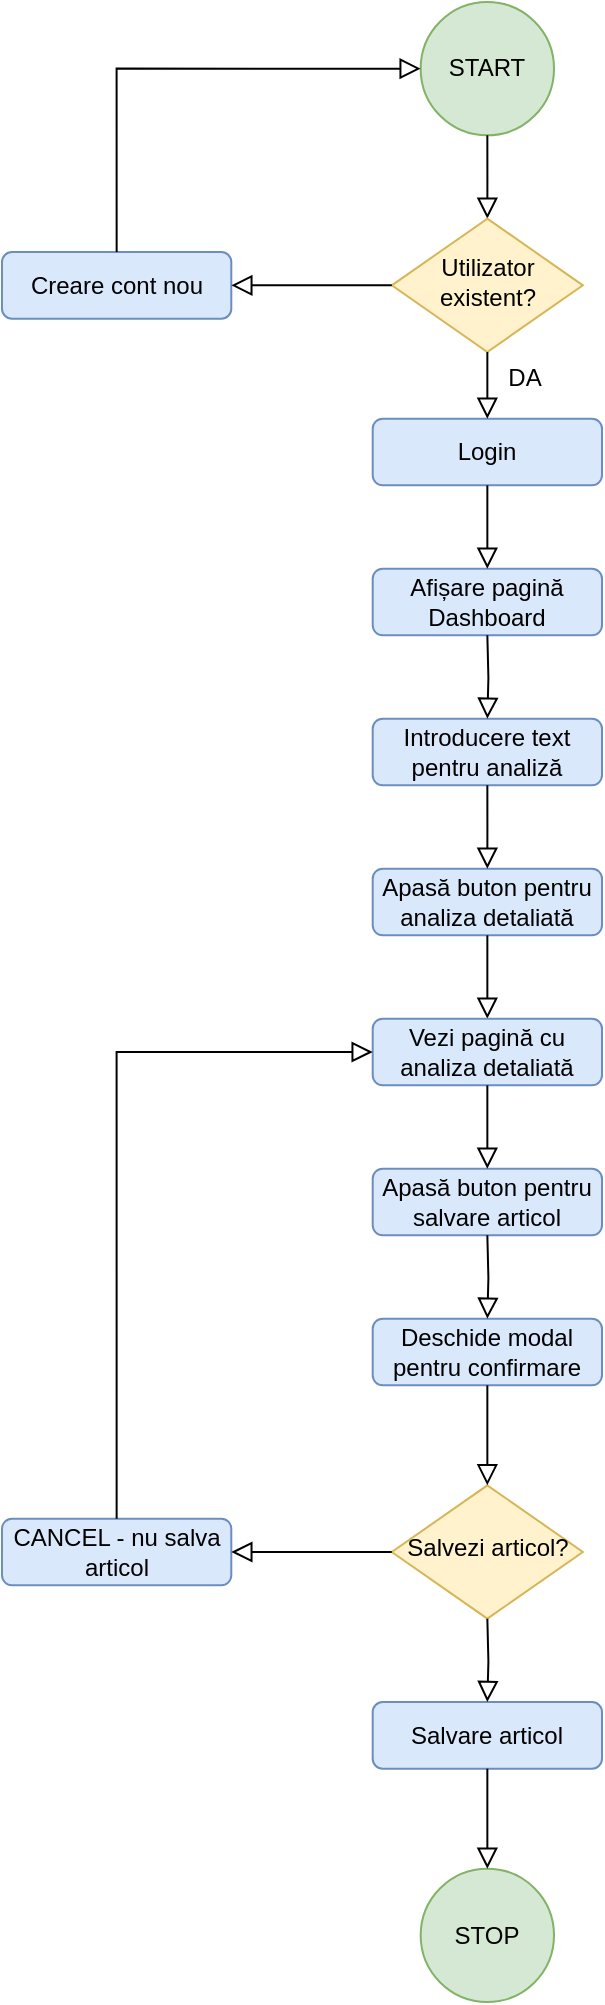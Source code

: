 <mxfile version="20.2.7" type="device"><diagram id="C5RBs43oDa-KdzZeNtuy" name="Page-1"><mxGraphModel dx="589" dy="379" grid="1" gridSize="10" guides="1" tooltips="1" connect="1" arrows="1" fold="1" page="1" pageScale="1" pageWidth="827" pageHeight="1169" math="0" shadow="0"><root><mxCell id="WIyWlLk6GJQsqaUBKTNV-0"/><mxCell id="WIyWlLk6GJQsqaUBKTNV-1" parent="WIyWlLk6GJQsqaUBKTNV-0"/><mxCell id="BJj-5AQUznMFQwph66Kg-43" value="" style="group" vertex="1" connectable="0" parent="WIyWlLk6GJQsqaUBKTNV-1"><mxGeometry x="330" y="90" width="300" height="1000" as="geometry"/></mxCell><mxCell id="WIyWlLk6GJQsqaUBKTNV-3" value="Login" style="rounded=1;whiteSpace=wrap;html=1;fontSize=12;glass=0;strokeWidth=1;shadow=0;fillColor=#dae8fc;strokeColor=#6c8ebf;" parent="BJj-5AQUznMFQwph66Kg-43" vertex="1"><mxGeometry x="185.35" y="208.333" width="114.65" height="33.333" as="geometry"/></mxCell><mxCell id="BJj-5AQUznMFQwph66Kg-0" value="START" style="ellipse;whiteSpace=wrap;html=1;aspect=fixed;fillColor=#d5e8d4;strokeColor=#82b366;" vertex="1" parent="BJj-5AQUznMFQwph66Kg-43"><mxGeometry x="209.339" width="66.667" height="66.667" as="geometry"/></mxCell><mxCell id="BJj-5AQUznMFQwph66Kg-3" value="" style="rounded=0;html=1;jettySize=auto;orthogonalLoop=1;fontSize=11;endArrow=block;endFill=0;endSize=8;strokeWidth=1;shadow=0;labelBackgroundColor=none;edgeStyle=orthogonalEdgeStyle;exitX=0.5;exitY=1;exitDx=0;exitDy=0;" edge="1" parent="BJj-5AQUznMFQwph66Kg-43" source="BJj-5AQUznMFQwph66Kg-0"><mxGeometry relative="1" as="geometry"><mxPoint x="191.083" y="216.667" as="sourcePoint"/><mxPoint x="242.675" y="108.333" as="targetPoint"/></mxGeometry></mxCell><mxCell id="BJj-5AQUznMFQwph66Kg-4" value="Afișare pagină Dashboard" style="rounded=1;whiteSpace=wrap;html=1;fontSize=12;glass=0;strokeWidth=1;shadow=0;fillColor=#dae8fc;strokeColor=#6c8ebf;" vertex="1" parent="BJj-5AQUznMFQwph66Kg-43"><mxGeometry x="185.35" y="283.333" width="114.65" height="33.333" as="geometry"/></mxCell><mxCell id="BJj-5AQUznMFQwph66Kg-5" value="" style="rounded=0;html=1;jettySize=auto;orthogonalLoop=1;fontSize=11;endArrow=block;endFill=0;endSize=8;strokeWidth=1;shadow=0;labelBackgroundColor=none;edgeStyle=orthogonalEdgeStyle;exitX=0.5;exitY=1;exitDx=0;exitDy=0;entryX=0.5;entryY=0;entryDx=0;entryDy=0;" edge="1" parent="BJj-5AQUznMFQwph66Kg-43" source="WIyWlLk6GJQsqaUBKTNV-3" target="BJj-5AQUznMFQwph66Kg-4"><mxGeometry relative="1" as="geometry"><mxPoint x="237.946" y="258.333" as="sourcePoint"/><mxPoint x="242.675" y="283.333" as="targetPoint"/></mxGeometry></mxCell><mxCell id="BJj-5AQUznMFQwph66Kg-7" value="Utilizator existent?" style="rhombus;whiteSpace=wrap;html=1;shadow=0;fontFamily=Helvetica;fontSize=12;align=center;strokeWidth=1;spacing=6;spacingTop=-4;fillColor=#fff2cc;strokeColor=#d6b656;" vertex="1" parent="BJj-5AQUznMFQwph66Kg-43"><mxGeometry x="194.904" y="108.333" width="95.541" height="66.667" as="geometry"/></mxCell><mxCell id="BJj-5AQUznMFQwph66Kg-8" value="" style="rounded=0;html=1;jettySize=auto;orthogonalLoop=1;fontSize=11;endArrow=block;endFill=0;endSize=8;strokeWidth=1;shadow=0;labelBackgroundColor=none;edgeStyle=orthogonalEdgeStyle;exitX=0.5;exitY=1;exitDx=0;exitDy=0;entryX=0.5;entryY=0;entryDx=0;entryDy=0;" edge="1" parent="BJj-5AQUznMFQwph66Kg-43" source="BJj-5AQUznMFQwph66Kg-7" target="WIyWlLk6GJQsqaUBKTNV-3"><mxGeometry relative="1" as="geometry"><mxPoint x="252.229" y="75" as="sourcePoint"/><mxPoint x="252.229" y="116.667" as="targetPoint"/></mxGeometry></mxCell><mxCell id="BJj-5AQUznMFQwph66Kg-9" value="DA" style="text;html=1;strokeColor=none;fillColor=none;align=center;verticalAlign=middle;whiteSpace=wrap;rounded=0;" vertex="1" parent="BJj-5AQUznMFQwph66Kg-43"><mxGeometry x="233.121" y="175" width="57.325" height="25" as="geometry"/></mxCell><mxCell id="BJj-5AQUznMFQwph66Kg-10" value="STOP" style="ellipse;whiteSpace=wrap;html=1;aspect=fixed;fillColor=#d5e8d4;strokeColor=#82b366;" vertex="1" parent="BJj-5AQUznMFQwph66Kg-43"><mxGeometry x="209.339" y="933.333" width="66.667" height="66.667" as="geometry"/></mxCell><mxCell id="BJj-5AQUznMFQwph66Kg-11" value="Creare cont nou" style="rounded=1;whiteSpace=wrap;html=1;fontSize=12;glass=0;strokeWidth=1;shadow=0;fillColor=#dae8fc;strokeColor=#6c8ebf;" vertex="1" parent="BJj-5AQUznMFQwph66Kg-43"><mxGeometry y="125" width="114.65" height="33.333" as="geometry"/></mxCell><mxCell id="BJj-5AQUznMFQwph66Kg-12" value="" style="rounded=0;html=1;jettySize=auto;orthogonalLoop=1;fontSize=11;endArrow=block;endFill=0;endSize=8;strokeWidth=1;shadow=0;labelBackgroundColor=none;edgeStyle=orthogonalEdgeStyle;exitX=0;exitY=0.5;exitDx=0;exitDy=0;entryX=1;entryY=0.5;entryDx=0;entryDy=0;" edge="1" parent="BJj-5AQUznMFQwph66Kg-43" source="BJj-5AQUznMFQwph66Kg-7" target="BJj-5AQUznMFQwph66Kg-11"><mxGeometry relative="1" as="geometry"><mxPoint x="252.229" y="250" as="sourcePoint"/><mxPoint x="252.229" y="291.667" as="targetPoint"/></mxGeometry></mxCell><mxCell id="BJj-5AQUznMFQwph66Kg-13" value="" style="rounded=0;html=1;jettySize=auto;orthogonalLoop=1;fontSize=11;endArrow=block;endFill=0;endSize=8;strokeWidth=1;shadow=0;labelBackgroundColor=none;edgeStyle=orthogonalEdgeStyle;exitX=0.5;exitY=0;exitDx=0;exitDy=0;entryX=0;entryY=0.5;entryDx=0;entryDy=0;" edge="1" parent="BJj-5AQUznMFQwph66Kg-43" source="BJj-5AQUznMFQwph66Kg-11" target="BJj-5AQUznMFQwph66Kg-0"><mxGeometry relative="1" as="geometry"><mxPoint x="204.459" y="150" as="sourcePoint"/><mxPoint x="124.204" y="150" as="targetPoint"/></mxGeometry></mxCell><mxCell id="BJj-5AQUznMFQwph66Kg-14" value="Introducere text pentru analiză" style="rounded=1;whiteSpace=wrap;html=1;fontSize=12;glass=0;strokeWidth=1;shadow=0;fillColor=#dae8fc;strokeColor=#6c8ebf;" vertex="1" parent="BJj-5AQUznMFQwph66Kg-43"><mxGeometry x="185.35" y="358.333" width="114.65" height="33.333" as="geometry"/></mxCell><mxCell id="BJj-5AQUznMFQwph66Kg-15" value="" style="rounded=0;html=1;jettySize=auto;orthogonalLoop=1;fontSize=11;endArrow=block;endFill=0;endSize=8;strokeWidth=1;shadow=0;labelBackgroundColor=none;edgeStyle=orthogonalEdgeStyle;exitX=0.5;exitY=1;exitDx=0;exitDy=0;entryX=0.5;entryY=0;entryDx=0;entryDy=0;" edge="1" parent="BJj-5AQUznMFQwph66Kg-43" target="BJj-5AQUznMFQwph66Kg-14"><mxGeometry relative="1" as="geometry"><mxPoint x="242.675" y="316.667" as="sourcePoint"/><mxPoint x="242.675" y="358.333" as="targetPoint"/></mxGeometry></mxCell><mxCell id="BJj-5AQUznMFQwph66Kg-16" value="Apasă buton pentru analiza detaliată" style="rounded=1;whiteSpace=wrap;html=1;fontSize=12;glass=0;strokeWidth=1;shadow=0;fillColor=#dae8fc;strokeColor=#6c8ebf;" vertex="1" parent="BJj-5AQUznMFQwph66Kg-43"><mxGeometry x="185.35" y="433.333" width="114.65" height="33.333" as="geometry"/></mxCell><mxCell id="BJj-5AQUznMFQwph66Kg-20" value="" style="rounded=0;html=1;jettySize=auto;orthogonalLoop=1;fontSize=11;endArrow=block;endFill=0;endSize=8;strokeWidth=1;shadow=0;labelBackgroundColor=none;edgeStyle=orthogonalEdgeStyle;exitX=0.5;exitY=1;exitDx=0;exitDy=0;entryX=0.5;entryY=0;entryDx=0;entryDy=0;" edge="1" parent="BJj-5AQUznMFQwph66Kg-43"><mxGeometry relative="1" as="geometry"><mxPoint x="242.675" y="466.667" as="sourcePoint"/><mxPoint x="242.675" y="508.333" as="targetPoint"/></mxGeometry></mxCell><mxCell id="BJj-5AQUznMFQwph66Kg-25" value="" style="rounded=0;html=1;jettySize=auto;orthogonalLoop=1;fontSize=11;endArrow=block;endFill=0;endSize=8;strokeWidth=1;shadow=0;labelBackgroundColor=none;edgeStyle=orthogonalEdgeStyle;exitX=0.5;exitY=1;exitDx=0;exitDy=0;" edge="1" parent="BJj-5AQUznMFQwph66Kg-43" source="BJj-5AQUznMFQwph66Kg-14"><mxGeometry relative="1" as="geometry"><mxPoint x="252.229" y="475" as="sourcePoint"/><mxPoint x="242.675" y="433.333" as="targetPoint"/></mxGeometry></mxCell><mxCell id="BJj-5AQUznMFQwph66Kg-28" value="Apasă buton pentru salvare articol" style="rounded=1;whiteSpace=wrap;html=1;fontSize=12;glass=0;strokeWidth=1;shadow=0;fillColor=#dae8fc;strokeColor=#6c8ebf;" vertex="1" parent="BJj-5AQUznMFQwph66Kg-43"><mxGeometry x="185.35" y="583.333" width="114.65" height="33.333" as="geometry"/></mxCell><mxCell id="BJj-5AQUznMFQwph66Kg-29" value="Deschide modal pentru confirmare" style="rounded=1;whiteSpace=wrap;html=1;fontSize=12;glass=0;strokeWidth=1;shadow=0;fillColor=#dae8fc;strokeColor=#6c8ebf;" vertex="1" parent="BJj-5AQUznMFQwph66Kg-43"><mxGeometry x="185.35" y="658.333" width="114.65" height="33.333" as="geometry"/></mxCell><mxCell id="BJj-5AQUznMFQwph66Kg-30" value="" style="rounded=0;html=1;jettySize=auto;orthogonalLoop=1;fontSize=11;endArrow=block;endFill=0;endSize=8;strokeWidth=1;shadow=0;labelBackgroundColor=none;edgeStyle=orthogonalEdgeStyle;exitX=0.5;exitY=1;exitDx=0;exitDy=0;entryX=0.5;entryY=0;entryDx=0;entryDy=0;" edge="1" parent="BJj-5AQUznMFQwph66Kg-43" target="BJj-5AQUznMFQwph66Kg-29"><mxGeometry relative="1" as="geometry"><mxPoint x="242.675" y="616.667" as="sourcePoint"/><mxPoint x="242.675" y="658.333" as="targetPoint"/></mxGeometry></mxCell><mxCell id="BJj-5AQUznMFQwph66Kg-31" value="Salvezi articol?" style="rhombus;whiteSpace=wrap;html=1;shadow=0;fontFamily=Helvetica;fontSize=12;align=center;strokeWidth=1;spacing=6;spacingTop=-4;fillColor=#fff2cc;strokeColor=#d6b656;" vertex="1" parent="BJj-5AQUznMFQwph66Kg-43"><mxGeometry x="194.904" y="741.667" width="95.541" height="66.667" as="geometry"/></mxCell><mxCell id="BJj-5AQUznMFQwph66Kg-32" value="" style="rounded=0;html=1;jettySize=auto;orthogonalLoop=1;fontSize=11;endArrow=block;endFill=0;endSize=8;strokeWidth=1;shadow=0;labelBackgroundColor=none;edgeStyle=orthogonalEdgeStyle;exitX=0.5;exitY=1;exitDx=0;exitDy=0;entryX=0.5;entryY=0;entryDx=0;entryDy=0;" edge="1" parent="BJj-5AQUznMFQwph66Kg-43" source="BJj-5AQUznMFQwph66Kg-29" target="BJj-5AQUznMFQwph66Kg-31"><mxGeometry relative="1" as="geometry"><mxPoint x="252.229" y="625" as="sourcePoint"/><mxPoint x="252.229" y="666.667" as="targetPoint"/></mxGeometry></mxCell><mxCell id="BJj-5AQUznMFQwph66Kg-33" value="Vezi pagină cu analiza detaliată" style="rounded=1;whiteSpace=wrap;html=1;fontSize=12;glass=0;strokeWidth=1;shadow=0;fillColor=#dae8fc;strokeColor=#6c8ebf;" vertex="1" parent="BJj-5AQUznMFQwph66Kg-43"><mxGeometry x="185.35" y="508.333" width="114.65" height="33.333" as="geometry"/></mxCell><mxCell id="BJj-5AQUznMFQwph66Kg-34" value="" style="rounded=0;html=1;jettySize=auto;orthogonalLoop=1;fontSize=11;endArrow=block;endFill=0;endSize=8;strokeWidth=1;shadow=0;labelBackgroundColor=none;edgeStyle=orthogonalEdgeStyle;exitX=0.5;exitY=1;exitDx=0;exitDy=0;entryX=0.5;entryY=0;entryDx=0;entryDy=0;" edge="1" parent="BJj-5AQUznMFQwph66Kg-43"><mxGeometry relative="1" as="geometry"><mxPoint x="242.675" y="541.667" as="sourcePoint"/><mxPoint x="242.675" y="583.333" as="targetPoint"/></mxGeometry></mxCell><mxCell id="BJj-5AQUznMFQwph66Kg-35" value="CANCEL - nu salva articol" style="rounded=1;whiteSpace=wrap;html=1;fontSize=12;glass=0;strokeWidth=1;shadow=0;fillColor=#dae8fc;strokeColor=#6c8ebf;" vertex="1" parent="BJj-5AQUznMFQwph66Kg-43"><mxGeometry y="758.333" width="114.65" height="33.333" as="geometry"/></mxCell><mxCell id="BJj-5AQUznMFQwph66Kg-36" value="" style="rounded=0;html=1;jettySize=auto;orthogonalLoop=1;fontSize=11;endArrow=block;endFill=0;endSize=8;strokeWidth=1;shadow=0;labelBackgroundColor=none;edgeStyle=orthogonalEdgeStyle;entryX=1;entryY=0.5;entryDx=0;entryDy=0;exitX=0;exitY=0.5;exitDx=0;exitDy=0;" edge="1" parent="BJj-5AQUznMFQwph66Kg-43" target="BJj-5AQUznMFQwph66Kg-35" source="BJj-5AQUznMFQwph66Kg-31"><mxGeometry relative="1" as="geometry"><mxPoint x="181.529" y="775" as="sourcePoint"/><mxPoint x="152.866" y="775" as="targetPoint"/></mxGeometry></mxCell><mxCell id="BJj-5AQUznMFQwph66Kg-37" value="" style="rounded=0;html=1;jettySize=auto;orthogonalLoop=1;fontSize=11;endArrow=block;endFill=0;endSize=8;strokeWidth=1;shadow=0;labelBackgroundColor=none;edgeStyle=orthogonalEdgeStyle;exitX=0.5;exitY=0;exitDx=0;exitDy=0;entryX=0;entryY=0.5;entryDx=0;entryDy=0;" edge="1" parent="BJj-5AQUznMFQwph66Kg-43" source="BJj-5AQUznMFQwph66Kg-35" target="BJj-5AQUznMFQwph66Kg-33"><mxGeometry relative="1" as="geometry"><mxPoint x="166.242" y="775" as="sourcePoint"/><mxPoint x="166.242" y="658.333" as="targetPoint"/></mxGeometry></mxCell><mxCell id="BJj-5AQUznMFQwph66Kg-39" value="Salvare articol" style="rounded=1;whiteSpace=wrap;html=1;fontSize=12;glass=0;strokeWidth=1;shadow=0;fillColor=#dae8fc;strokeColor=#6c8ebf;" vertex="1" parent="BJj-5AQUznMFQwph66Kg-43"><mxGeometry x="185.35" y="850" width="114.65" height="33.333" as="geometry"/></mxCell><mxCell id="BJj-5AQUznMFQwph66Kg-40" value="" style="rounded=0;html=1;jettySize=auto;orthogonalLoop=1;fontSize=11;endArrow=block;endFill=0;endSize=8;strokeWidth=1;shadow=0;labelBackgroundColor=none;edgeStyle=orthogonalEdgeStyle;exitX=0.5;exitY=1;exitDx=0;exitDy=0;entryX=0.5;entryY=0;entryDx=0;entryDy=0;" edge="1" parent="BJj-5AQUznMFQwph66Kg-43" target="BJj-5AQUznMFQwph66Kg-39"><mxGeometry relative="1" as="geometry"><mxPoint x="242.675" y="808.333" as="sourcePoint"/><mxPoint x="242.675" y="850" as="targetPoint"/></mxGeometry></mxCell><mxCell id="BJj-5AQUznMFQwph66Kg-41" value="" style="rounded=0;html=1;jettySize=auto;orthogonalLoop=1;fontSize=11;endArrow=block;endFill=0;endSize=8;strokeWidth=1;shadow=0;labelBackgroundColor=none;edgeStyle=orthogonalEdgeStyle;exitX=0.5;exitY=1;exitDx=0;exitDy=0;entryX=0.5;entryY=0;entryDx=0;entryDy=0;" edge="1" parent="BJj-5AQUznMFQwph66Kg-43" source="BJj-5AQUznMFQwph66Kg-39" target="BJj-5AQUznMFQwph66Kg-10"><mxGeometry relative="1" as="geometry"><mxPoint x="252.229" y="816.667" as="sourcePoint"/><mxPoint x="252.229" y="858.333" as="targetPoint"/></mxGeometry></mxCell></root></mxGraphModel></diagram></mxfile>